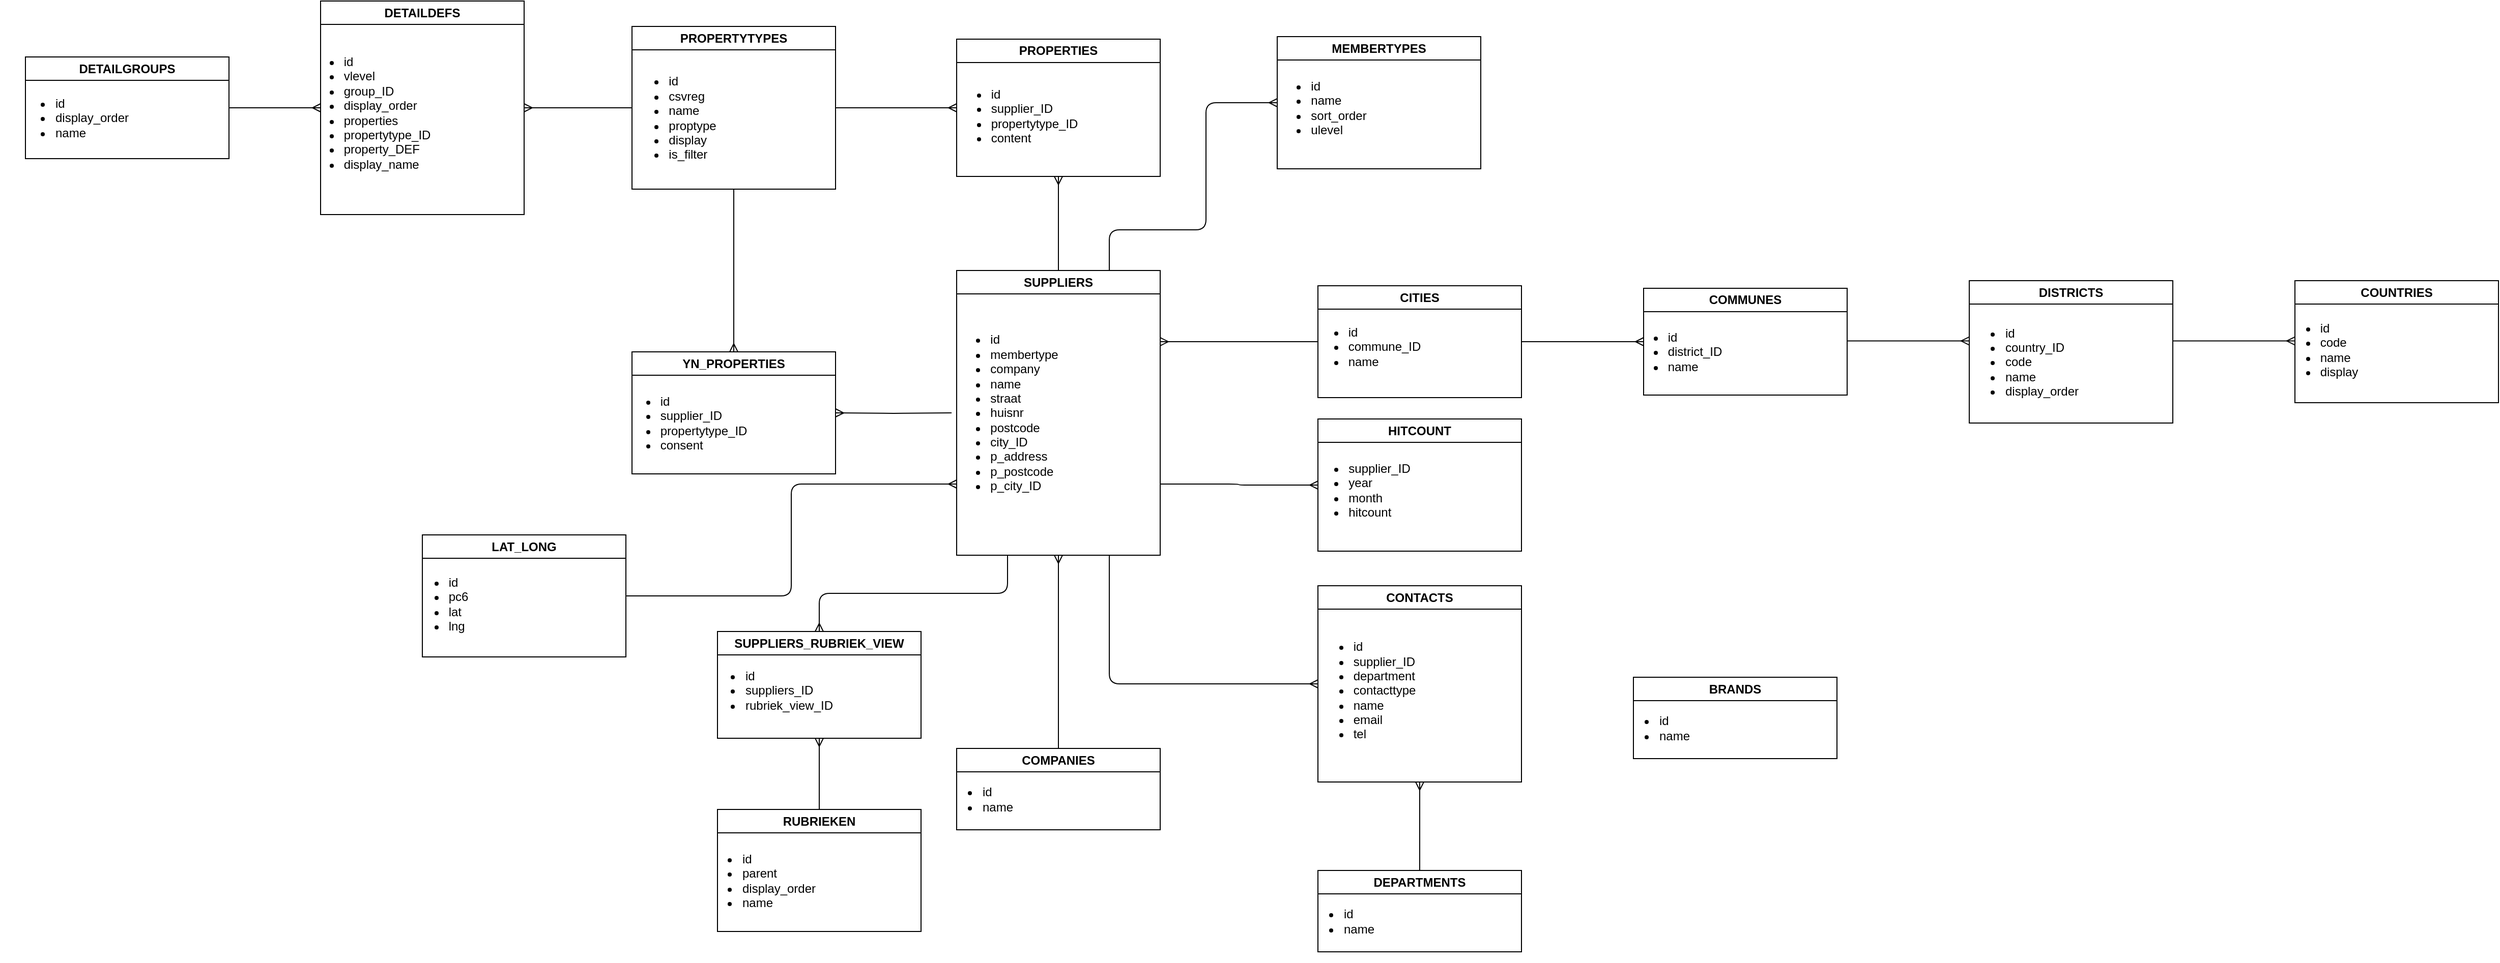 <mxfile>
    <diagram id="Xyn-6cHYuOeSknm_-rp8" name="Page-1">
        <mxGraphModel dx="2222" dy="3326" grid="1" gridSize="10" guides="1" tooltips="1" connect="1" arrows="1" fold="1" page="1" pageScale="1" pageWidth="850" pageHeight="1100" math="0" shadow="0">
            <root>
                <mxCell id="0"/>
                <mxCell id="1" parent="0"/>
                <mxCell id="55" value="DETAILGROUPS" style="swimlane;whiteSpace=wrap;html=1;" parent="1" vertex="1">
                    <mxGeometry x="-590" y="-2010" width="200" height="100" as="geometry"/>
                </mxCell>
                <mxCell id="93" value="&lt;ul&gt;&lt;li style=&quot;text-align: left;&quot;&gt;id&lt;/li&gt;&lt;li style=&quot;text-align: left;&quot;&gt;display_order&lt;/li&gt;&lt;li style=&quot;text-align: left;&quot;&gt;name&lt;/li&gt;&lt;/ul&gt;&lt;div style=&quot;width: 12px; z-index: 1; touch-action: none; top: 69px; left: 212px; bottom: 37px;&quot; class=&quot;geHsplit&quot;&gt;&lt;/div&gt;" style="text;html=1;align=center;verticalAlign=middle;resizable=0;points=[];autosize=1;strokeColor=none;fillColor=none;" parent="55" vertex="1">
                    <mxGeometry x="-25" y="10" width="140" height="100" as="geometry"/>
                </mxCell>
                <mxCell id="58" value="COMPANIES" style="swimlane;whiteSpace=wrap;html=1;" parent="1" vertex="1">
                    <mxGeometry x="325" y="-1330" width="200" height="80" as="geometry"/>
                </mxCell>
                <mxCell id="95" value="&lt;ul&gt;&lt;li style=&quot;text-align: left;&quot;&gt;id&lt;/li&gt;&lt;li style=&quot;text-align: left;&quot;&gt;name&lt;/li&gt;&lt;/ul&gt;&lt;div style=&quot;width: 12px; z-index: 1; touch-action: none; top: 69px; left: 212px; bottom: 37px;&quot; class=&quot;geHsplit&quot;&gt;&lt;/div&gt;" style="text;html=1;align=center;verticalAlign=middle;resizable=0;points=[];autosize=1;strokeColor=none;fillColor=none;" parent="58" vertex="1">
                    <mxGeometry x="-25" y="10" width="90" height="80" as="geometry"/>
                </mxCell>
                <mxCell id="59" value="DETAILDEFS" style="swimlane;whiteSpace=wrap;html=1;startSize=23;" parent="1" vertex="1">
                    <mxGeometry x="-300" y="-2065" width="200" height="210" as="geometry"/>
                </mxCell>
                <mxCell id="83" value="&lt;ul&gt;&lt;li style=&quot;text-align: left;&quot;&gt;id&lt;/li&gt;&lt;li style=&quot;text-align: left;&quot;&gt;vlevel&lt;/li&gt;&lt;li style=&quot;text-align: left;&quot;&gt;group_ID&lt;/li&gt;&lt;li style=&quot;text-align: left;&quot;&gt;display_order&lt;/li&gt;&lt;li style=&quot;text-align: left;&quot;&gt;properties&lt;/li&gt;&lt;li style=&quot;text-align: left;&quot;&gt;propertytype_ID&lt;/li&gt;&lt;li style=&quot;text-align: left;&quot;&gt;property_DEF&lt;/li&gt;&lt;li style=&quot;text-align: left;&quot;&gt;display_name&lt;/li&gt;&lt;/ul&gt;&lt;div style=&quot;width: 12px; z-index: 1; touch-action: none; top: 69px; left: 212px; bottom: 37px;&quot; class=&quot;geHsplit&quot;&gt;&lt;/div&gt;" style="text;html=1;align=center;verticalAlign=middle;resizable=0;points=[];autosize=1;strokeColor=none;fillColor=none;" parent="59" vertex="1">
                    <mxGeometry x="-30" y="10" width="150" height="200" as="geometry"/>
                </mxCell>
                <mxCell id="60" value="SUPPLIERS_RUBRIEK_VIEW" style="swimlane;whiteSpace=wrap;html=1;" parent="1" vertex="1">
                    <mxGeometry x="90" y="-1445" width="200" height="105" as="geometry"/>
                </mxCell>
                <mxCell id="94" value="&lt;ul&gt;&lt;li style=&quot;text-align: left;&quot;&gt;id&lt;/li&gt;&lt;li style=&quot;text-align: left;&quot;&gt;suppliers_ID&lt;/li&gt;&lt;li style=&quot;text-align: left;&quot;&gt;rubriek_view_ID&lt;/li&gt;&lt;/ul&gt;&lt;div style=&quot;width: 12px; z-index: 1; touch-action: none; top: 69px; left: 212px; bottom: 37px;&quot; class=&quot;geHsplit&quot;&gt;&lt;/div&gt;" style="text;html=1;align=center;verticalAlign=middle;resizable=0;points=[];autosize=1;strokeColor=none;fillColor=none;" parent="60" vertex="1">
                    <mxGeometry x="-25" y="8" width="150" height="100" as="geometry"/>
                </mxCell>
                <mxCell id="61" value="DISTRICTS" style="swimlane;whiteSpace=wrap;html=1;" parent="1" vertex="1">
                    <mxGeometry x="1320" y="-1790" width="200" height="140" as="geometry"/>
                </mxCell>
                <mxCell id="96" value="&lt;ul&gt;&lt;li style=&quot;text-align: left;&quot;&gt;id&lt;/li&gt;&lt;li style=&quot;text-align: left;&quot;&gt;country_ID&lt;/li&gt;&lt;li style=&quot;text-align: left;&quot;&gt;code&lt;/li&gt;&lt;li style=&quot;text-align: left;&quot;&gt;name&lt;/li&gt;&lt;li style=&quot;text-align: left;&quot;&gt;display_order&lt;/li&gt;&lt;/ul&gt;&lt;div style=&quot;width: 12px; z-index: 1; touch-action: none; top: 69px; left: 212px; bottom: 37px;&quot; class=&quot;geHsplit&quot;&gt;&lt;/div&gt;" style="text;html=1;align=center;verticalAlign=middle;resizable=0;points=[];autosize=1;strokeColor=none;fillColor=none;" parent="61" vertex="1">
                    <mxGeometry x="-19" y="10" width="140" height="140" as="geometry"/>
                </mxCell>
                <mxCell id="62" value="CITIES" style="swimlane;whiteSpace=wrap;html=1;" parent="1" vertex="1">
                    <mxGeometry x="680" y="-1785" width="200" height="110" as="geometry"/>
                </mxCell>
                <mxCell id="78" value="&lt;ul&gt;&lt;li style=&quot;text-align: left;&quot;&gt;id&lt;/li&gt;&lt;li style=&quot;text-align: left;&quot;&gt;commune_ID&lt;/li&gt;&lt;li style=&quot;text-align: left;&quot;&gt;name&lt;/li&gt;&lt;/ul&gt;&lt;div style=&quot;width: 12px; z-index: 1; touch-action: none; top: 69px; left: 212px; bottom: 37px;&quot; class=&quot;geHsplit&quot;&gt;&lt;/div&gt;" style="text;html=1;align=center;verticalAlign=middle;resizable=0;points=[];autosize=1;strokeColor=none;fillColor=none;" parent="62" vertex="1">
                    <mxGeometry x="-20" y="10" width="130" height="100" as="geometry"/>
                </mxCell>
                <mxCell id="63" value="RUBRIEKEN" style="swimlane;whiteSpace=wrap;html=1;" parent="1" vertex="1">
                    <mxGeometry x="90" y="-1270" width="200" height="120" as="geometry"/>
                </mxCell>
                <mxCell id="87" value="&lt;ul&gt;&lt;li style=&quot;text-align: left;&quot;&gt;id&lt;/li&gt;&lt;li style=&quot;text-align: left;&quot;&gt;parent&lt;/li&gt;&lt;li style=&quot;text-align: left;&quot;&gt;display_order&lt;/li&gt;&lt;li style=&quot;text-align: left;&quot;&gt;name&lt;/li&gt;&lt;/ul&gt;&lt;div style=&quot;width: 12px; z-index: 1; touch-action: none; top: 69px; left: 212px; bottom: 37px;&quot; class=&quot;geHsplit&quot;&gt;&lt;/div&gt;" style="text;html=1;align=center;verticalAlign=middle;resizable=0;points=[];autosize=1;strokeColor=none;fillColor=none;" parent="63" vertex="1">
                    <mxGeometry x="-30" y="10" width="140" height="120" as="geometry"/>
                </mxCell>
                <mxCell id="64" value="BRANDS" style="swimlane;whiteSpace=wrap;html=1;" parent="1" vertex="1">
                    <mxGeometry x="990" y="-1400" width="200" height="80" as="geometry"/>
                </mxCell>
                <mxCell id="89" value="&lt;ul&gt;&lt;li style=&quot;text-align: left;&quot;&gt;id&lt;/li&gt;&lt;li style=&quot;text-align: left;&quot;&gt;name&lt;/li&gt;&lt;/ul&gt;&lt;div style=&quot;width: 12px; z-index: 1; touch-action: none; top: 69px; left: 212px; bottom: 37px;&quot; class=&quot;geHsplit&quot;&gt;&lt;/div&gt;" style="text;html=1;align=center;verticalAlign=middle;resizable=0;points=[];autosize=1;strokeColor=none;fillColor=none;" parent="64" vertex="1">
                    <mxGeometry x="-25" y="10" width="90" height="80" as="geometry"/>
                </mxCell>
                <mxCell id="65" value="MEMBERTYPES" style="swimlane;whiteSpace=wrap;html=1;" parent="1" vertex="1">
                    <mxGeometry x="640" y="-2030" width="200" height="130" as="geometry"/>
                </mxCell>
                <mxCell id="92" value="&lt;ul&gt;&lt;li style=&quot;text-align: left;&quot;&gt;id&lt;/li&gt;&lt;li style=&quot;text-align: left;&quot;&gt;name&lt;/li&gt;&lt;li style=&quot;text-align: left;&quot;&gt;sort_order&lt;/li&gt;&lt;li style=&quot;text-align: left;&quot;&gt;ulevel&lt;/li&gt;&lt;/ul&gt;&lt;div style=&quot;width: 12px; z-index: 1; touch-action: none; top: 69px; left: 212px; bottom: 37px;&quot; class=&quot;geHsplit&quot;&gt;&lt;/div&gt;" style="text;html=1;align=center;verticalAlign=middle;resizable=0;points=[];autosize=1;strokeColor=none;fillColor=none;" parent="65" vertex="1">
                    <mxGeometry x="-20" y="10" width="120" height="120" as="geometry"/>
                </mxCell>
                <mxCell id="66" value="COMMUNES" style="swimlane;whiteSpace=wrap;html=1;startSize=23;" parent="1" vertex="1">
                    <mxGeometry x="1000" y="-1782.5" width="200" height="105" as="geometry"/>
                </mxCell>
                <mxCell id="85" value="&lt;ul&gt;&lt;li style=&quot;text-align: left;&quot;&gt;id&lt;/li&gt;&lt;li style=&quot;text-align: left;&quot;&gt;district_ID&lt;/li&gt;&lt;li style=&quot;text-align: left;&quot;&gt;name&lt;/li&gt;&lt;/ul&gt;&lt;div style=&quot;width: 12px; z-index: 1; touch-action: none; top: 69px; left: 212px; bottom: 37px;&quot; class=&quot;geHsplit&quot;&gt;&lt;/div&gt;" style="text;html=1;align=center;verticalAlign=middle;resizable=0;points=[];autosize=1;strokeColor=none;fillColor=none;" parent="66" vertex="1">
                    <mxGeometry x="-30" y="12.5" width="120" height="100" as="geometry"/>
                </mxCell>
                <mxCell id="67" value="LAT_LONG" style="swimlane;whiteSpace=wrap;html=1;" parent="1" vertex="1">
                    <mxGeometry x="-200" y="-1540" width="200" height="120" as="geometry"/>
                </mxCell>
                <mxCell id="88" value="&lt;ul&gt;&lt;li style=&quot;text-align: left;&quot;&gt;id&lt;/li&gt;&lt;li style=&quot;text-align: left;&quot;&gt;pc6&lt;/li&gt;&lt;li style=&quot;text-align: left;&quot;&gt;lat&lt;/li&gt;&lt;li style=&quot;text-align: left;&quot;&gt;lng&lt;/li&gt;&lt;/ul&gt;&lt;div style=&quot;width: 12px; z-index: 1; touch-action: none; top: 69px; left: 212px; bottom: 37px;&quot; class=&quot;geHsplit&quot;&gt;&lt;/div&gt;" style="text;html=1;align=center;verticalAlign=middle;resizable=0;points=[];autosize=1;strokeColor=none;fillColor=none;" parent="67" vertex="1">
                    <mxGeometry x="-25" y="8" width="80" height="120" as="geometry"/>
                </mxCell>
                <mxCell id="68" value="CONTACTS" style="swimlane;whiteSpace=wrap;html=1;" parent="1" vertex="1">
                    <mxGeometry x="680" y="-1490" width="200" height="193" as="geometry"/>
                </mxCell>
                <mxCell id="86" value="&lt;ul&gt;&lt;li style=&quot;text-align: left;&quot;&gt;id&lt;/li&gt;&lt;li style=&quot;text-align: left;&quot;&gt;supplier_ID&lt;/li&gt;&lt;li style=&quot;text-align: left;&quot;&gt;department&lt;/li&gt;&lt;li style=&quot;text-align: left;&quot;&gt;contacttype&lt;/li&gt;&lt;li style=&quot;text-align: left;&quot;&gt;name&lt;/li&gt;&lt;li style=&quot;text-align: left;&quot;&gt;email&lt;/li&gt;&lt;li style=&quot;text-align: left;&quot;&gt;tel&lt;/li&gt;&lt;/ul&gt;&lt;div style=&quot;width: 12px; z-index: 1; touch-action: none; top: 69px; left: 212px; bottom: 37px;&quot; class=&quot;geHsplit&quot;&gt;&lt;/div&gt;" style="text;html=1;align=center;verticalAlign=middle;resizable=0;points=[];autosize=1;strokeColor=none;fillColor=none;" parent="68" vertex="1">
                    <mxGeometry x="-15" y="13" width="120" height="180" as="geometry"/>
                </mxCell>
                <mxCell id="69" value="SUPPLIERS" style="swimlane;whiteSpace=wrap;html=1;" parent="1" vertex="1">
                    <mxGeometry x="325" y="-1800" width="200" height="280" as="geometry"/>
                </mxCell>
                <mxCell id="90" value="&lt;ul&gt;&lt;li style=&quot;text-align: left;&quot;&gt;id&lt;/li&gt;&lt;li style=&quot;text-align: left;&quot;&gt;membertype&lt;/li&gt;&lt;li style=&quot;text-align: left;&quot;&gt;company&lt;/li&gt;&lt;li style=&quot;text-align: left;&quot;&gt;name&lt;/li&gt;&lt;li style=&quot;text-align: left;&quot;&gt;straat&lt;/li&gt;&lt;li style=&quot;text-align: left;&quot;&gt;huisnr&lt;/li&gt;&lt;li style=&quot;text-align: left;&quot;&gt;postcode&lt;/li&gt;&lt;li style=&quot;text-align: left;&quot;&gt;city_ID&lt;/li&gt;&lt;li style=&quot;text-align: left;&quot;&gt;p_address&lt;/li&gt;&lt;li style=&quot;text-align: left;&quot;&gt;p_postcode&lt;/li&gt;&lt;li style=&quot;text-align: left;&quot;&gt;p_city_ID&lt;/li&gt;&lt;/ul&gt;&lt;div style=&quot;width: 12px; z-index: 1; touch-action: none; top: 69px; left: 212px; bottom: 37px;&quot; class=&quot;geHsplit&quot;&gt;&lt;/div&gt;" style="text;html=1;align=center;verticalAlign=middle;resizable=0;points=[];autosize=1;strokeColor=none;fillColor=none;" parent="69" vertex="1">
                    <mxGeometry x="-19" y="10" width="130" height="260" as="geometry"/>
                </mxCell>
                <mxCell id="70" value="COUNTRIES" style="swimlane;whiteSpace=wrap;html=1;" parent="1" vertex="1">
                    <mxGeometry x="1640" y="-1790" width="200" height="120" as="geometry"/>
                </mxCell>
                <mxCell id="91" value="&lt;ul&gt;&lt;li style=&quot;text-align: left;&quot;&gt;id&lt;/li&gt;&lt;li style=&quot;text-align: left;&quot;&gt;code&lt;/li&gt;&lt;li style=&quot;text-align: left;&quot;&gt;name&lt;/li&gt;&lt;li style=&quot;text-align: left;&quot;&gt;display&lt;/li&gt;&lt;/ul&gt;&lt;div style=&quot;width: 12px; z-index: 1; touch-action: none; top: 69px; left: 212px; bottom: 37px;&quot; class=&quot;geHsplit&quot;&gt;&lt;/div&gt;" style="text;html=1;align=center;verticalAlign=middle;resizable=0;points=[];autosize=1;strokeColor=none;fillColor=none;" parent="70" vertex="1">
                    <mxGeometry x="-27" y="8" width="100" height="120" as="geometry"/>
                </mxCell>
                <mxCell id="71" value="PROPERTYTYPES" style="swimlane;whiteSpace=wrap;html=1;" parent="1" vertex="1">
                    <mxGeometry x="6" y="-2040" width="200" height="160" as="geometry"/>
                </mxCell>
                <mxCell id="84" value="&lt;ul&gt;&lt;li style=&quot;text-align: left;&quot;&gt;id&lt;/li&gt;&lt;li style=&quot;text-align: left;&quot;&gt;csvreg&lt;/li&gt;&lt;li style=&quot;text-align: left;&quot;&gt;name&lt;/li&gt;&lt;li style=&quot;text-align: left;&quot;&gt;proptype&lt;/li&gt;&lt;li style=&quot;text-align: left;&quot;&gt;display&lt;/li&gt;&lt;li style=&quot;text-align: left;&quot;&gt;is_filter&lt;/li&gt;&lt;/ul&gt;&lt;div style=&quot;width: 12px; z-index: 1; touch-action: none; top: 69px; left: 212px; bottom: 37px;&quot; class=&quot;geHsplit&quot;&gt;&lt;/div&gt;" style="text;html=1;align=center;verticalAlign=middle;resizable=0;points=[];autosize=1;strokeColor=none;fillColor=none;" parent="71" vertex="1">
                    <mxGeometry x="-16" y="10" width="110" height="160" as="geometry"/>
                </mxCell>
                <mxCell id="72" value="PROPERTIES" style="swimlane;whiteSpace=wrap;html=1;" parent="1" vertex="1">
                    <mxGeometry x="325" y="-2027.5" width="200" height="135" as="geometry"/>
                </mxCell>
                <mxCell id="79" value="&lt;ul&gt;&lt;li style=&quot;text-align: left;&quot;&gt;id&lt;/li&gt;&lt;li style=&quot;text-align: left;&quot;&gt;supplier_ID&lt;/li&gt;&lt;li style=&quot;text-align: left;&quot;&gt;propertytype_ID&lt;/li&gt;&lt;li style=&quot;text-align: left;&quot;&gt;content&lt;/li&gt;&lt;/ul&gt;&lt;div style=&quot;width: 12px; z-index: 1; touch-action: none; top: 69px; left: 212px; bottom: 37px;&quot; class=&quot;geHsplit&quot;&gt;&lt;/div&gt;" style="text;html=1;align=center;verticalAlign=middle;resizable=0;points=[];autosize=1;strokeColor=none;fillColor=none;" parent="72" vertex="1">
                    <mxGeometry x="-19" y="15" width="150" height="120" as="geometry"/>
                </mxCell>
                <mxCell id="73" value="DEPARTMENTS" style="swimlane;whiteSpace=wrap;html=1;startSize=23;" parent="1" vertex="1">
                    <mxGeometry x="680" y="-1210" width="200" height="80" as="geometry"/>
                </mxCell>
                <mxCell id="80" value="&lt;ul&gt;&lt;li style=&quot;text-align: left;&quot;&gt;id&lt;/li&gt;&lt;li style=&quot;text-align: left;&quot;&gt;name&lt;/li&gt;&lt;/ul&gt;&lt;div style=&quot;width: 12px; z-index: 1; touch-action: none; top: 69px; left: 212px; bottom: 37px;&quot; class=&quot;geHsplit&quot;&gt;&lt;/div&gt;" style="text;html=1;align=center;verticalAlign=middle;resizable=0;points=[];autosize=1;strokeColor=none;fillColor=none;" parent="73" vertex="1">
                    <mxGeometry x="-25" y="10" width="90" height="80" as="geometry"/>
                </mxCell>
                <mxCell id="74" value="YN_PROPERTIES" style="swimlane;whiteSpace=wrap;html=1;" parent="1" vertex="1">
                    <mxGeometry x="6" y="-1720" width="200" height="120" as="geometry"/>
                </mxCell>
                <mxCell id="81" value="&lt;ul&gt;&lt;li style=&quot;text-align: left;&quot;&gt;id&lt;/li&gt;&lt;li style=&quot;text-align: left;&quot;&gt;supplier_ID&lt;/li&gt;&lt;li style=&quot;text-align: left;&quot;&gt;propertytype_ID&lt;/li&gt;&lt;li style=&quot;text-align: left;&quot;&gt;consent&lt;/li&gt;&lt;/ul&gt;&lt;div style=&quot;width: 12px; z-index: 1; touch-action: none; top: 69px; left: 212px; bottom: 37px;&quot; class=&quot;geHsplit&quot;&gt;&lt;/div&gt;" style="text;html=1;align=center;verticalAlign=middle;resizable=0;points=[];autosize=1;strokeColor=none;fillColor=none;" parent="74" vertex="1">
                    <mxGeometry x="-25" y="10" width="150" height="120" as="geometry"/>
                </mxCell>
                <mxCell id="75" value="HITCOUNT" style="swimlane;whiteSpace=wrap;html=1;" parent="1" vertex="1">
                    <mxGeometry x="680" y="-1654" width="200" height="130" as="geometry"/>
                </mxCell>
                <mxCell id="82" value="&lt;ul&gt;&lt;li style=&quot;text-align: left;&quot;&gt;supplier_ID&lt;/li&gt;&lt;li style=&quot;text-align: left;&quot;&gt;year&lt;/li&gt;&lt;li style=&quot;text-align: left;&quot;&gt;month&lt;/li&gt;&lt;li style=&quot;text-align: left;&quot;&gt;hitcount&lt;/li&gt;&lt;/ul&gt;&lt;div style=&quot;width: 12px; z-index: 1; touch-action: none; top: 69px; left: 212px; bottom: 37px;&quot; class=&quot;geHsplit&quot;&gt;&lt;/div&gt;" style="text;html=1;align=center;verticalAlign=middle;resizable=0;points=[];autosize=1;strokeColor=none;fillColor=none;" parent="75" vertex="1">
                    <mxGeometry x="-20" y="10" width="120" height="120" as="geometry"/>
                </mxCell>
                <mxCell id="98" value="" style="edgeStyle=orthogonalEdgeStyle;fontSize=12;html=1;endArrow=ERmany;entryX=1;entryY=0.25;entryDx=0;entryDy=0;exitX=0;exitY=0.5;exitDx=0;exitDy=0;" edge="1" parent="1" source="62" target="69">
                    <mxGeometry width="100" height="100" relative="1" as="geometry">
                        <mxPoint x="640" y="-1780" as="sourcePoint"/>
                        <mxPoint x="660" y="-1830" as="targetPoint"/>
                    </mxGeometry>
                </mxCell>
                <mxCell id="99" value="" style="edgeStyle=orthogonalEdgeStyle;fontSize=12;html=1;endArrow=ERmany;entryX=1;entryY=0.5;entryDx=0;entryDy=0;" edge="1" parent="1" target="74">
                    <mxGeometry width="100" height="100" relative="1" as="geometry">
                        <mxPoint x="320" y="-1660" as="sourcePoint"/>
                        <mxPoint x="756" y="-1600" as="targetPoint"/>
                    </mxGeometry>
                </mxCell>
                <mxCell id="100" value="" style="edgeStyle=orthogonalEdgeStyle;fontSize=12;html=1;endArrow=ERmany;exitX=0.5;exitY=1;exitDx=0;exitDy=0;entryX=0.5;entryY=0;entryDx=0;entryDy=0;" edge="1" parent="1" source="71" target="74">
                    <mxGeometry width="100" height="100" relative="1" as="geometry">
                        <mxPoint x="656" y="-1500" as="sourcePoint"/>
                        <mxPoint x="-10" y="-1810" as="targetPoint"/>
                    </mxGeometry>
                </mxCell>
                <mxCell id="101" value="" style="edgeStyle=orthogonalEdgeStyle;fontSize=12;html=1;endArrow=ERmany;entryX=0;entryY=0.5;entryDx=0;entryDy=0;exitX=1;exitY=0.75;exitDx=0;exitDy=0;" edge="1" parent="1" source="69" target="75">
                    <mxGeometry width="100" height="100" relative="1" as="geometry">
                        <mxPoint x="400" y="-1340" as="sourcePoint"/>
                        <mxPoint x="500" y="-1440" as="targetPoint"/>
                    </mxGeometry>
                </mxCell>
                <mxCell id="102" value="" style="edgeStyle=orthogonalEdgeStyle;fontSize=12;html=1;endArrow=ERmany;entryX=0.5;entryY=1;entryDx=0;entryDy=0;exitX=0.5;exitY=0;exitDx=0;exitDy=0;" edge="1" parent="1" source="69" target="72">
                    <mxGeometry width="100" height="100" relative="1" as="geometry">
                        <mxPoint x="666" y="-1490" as="sourcePoint"/>
                        <mxPoint x="766" y="-1590" as="targetPoint"/>
                    </mxGeometry>
                </mxCell>
                <mxCell id="104" value="" style="edgeStyle=orthogonalEdgeStyle;fontSize=12;html=1;endArrow=ERmany;exitX=1;exitY=0.5;exitDx=0;exitDy=0;entryX=0;entryY=0.5;entryDx=0;entryDy=0;" edge="1" parent="1" source="71" target="72">
                    <mxGeometry width="100" height="100" relative="1" as="geometry">
                        <mxPoint x="666" y="-1490" as="sourcePoint"/>
                        <mxPoint x="310" y="-1960" as="targetPoint"/>
                    </mxGeometry>
                </mxCell>
                <mxCell id="105" value="" style="edgeStyle=orthogonalEdgeStyle;fontSize=12;html=1;endArrow=ERmany;entryX=0;entryY=0.5;entryDx=0;entryDy=0;exitX=0.75;exitY=1;exitDx=0;exitDy=0;" edge="1" parent="1" source="69" target="68">
                    <mxGeometry width="100" height="100" relative="1" as="geometry">
                        <mxPoint x="490" y="-1411" as="sourcePoint"/>
                        <mxPoint x="645" y="-1410" as="targetPoint"/>
                    </mxGeometry>
                </mxCell>
                <mxCell id="106" value="" style="edgeStyle=orthogonalEdgeStyle;fontSize=12;html=1;endArrow=ERmany;exitX=1;exitY=0.5;exitDx=0;exitDy=0;entryX=0;entryY=0.5;entryDx=0;entryDy=0;" edge="1" parent="1" source="62" target="66">
                    <mxGeometry width="100" height="100" relative="1" as="geometry">
                        <mxPoint x="535" y="-1580" as="sourcePoint"/>
                        <mxPoint x="970" y="-1610" as="targetPoint"/>
                    </mxGeometry>
                </mxCell>
                <mxCell id="107" value="" style="edgeStyle=orthogonalEdgeStyle;fontSize=12;html=1;endArrow=ERmany;exitX=1;exitY=0.5;exitDx=0;exitDy=0;entryX=0;entryY=0.5;entryDx=0;entryDy=0;" edge="1" parent="1">
                    <mxGeometry width="100" height="100" relative="1" as="geometry">
                        <mxPoint x="1200.0" y="-1730.71" as="sourcePoint"/>
                        <mxPoint x="1320" y="-1730.71" as="targetPoint"/>
                    </mxGeometry>
                </mxCell>
                <mxCell id="108" value="" style="edgeStyle=orthogonalEdgeStyle;fontSize=12;html=1;endArrow=ERmany;exitX=1;exitY=0.5;exitDx=0;exitDy=0;entryX=0;entryY=0.5;entryDx=0;entryDy=0;" edge="1" parent="1">
                    <mxGeometry width="100" height="100" relative="1" as="geometry">
                        <mxPoint x="1520.0" y="-1730.71" as="sourcePoint"/>
                        <mxPoint x="1640" y="-1730.71" as="targetPoint"/>
                    </mxGeometry>
                </mxCell>
                <mxCell id="112" value="" style="edgeStyle=orthogonalEdgeStyle;fontSize=12;html=1;endArrow=ERmany;entryX=1;entryY=0.5;entryDx=0;entryDy=0;exitX=0;exitY=0.5;exitDx=0;exitDy=0;" edge="1" parent="1" source="71" target="59">
                    <mxGeometry width="100" height="100" relative="1" as="geometry">
                        <mxPoint x="-50" y="-1930" as="sourcePoint"/>
                        <mxPoint y="-1760" as="targetPoint"/>
                    </mxGeometry>
                </mxCell>
                <mxCell id="113" value="" style="edgeStyle=orthogonalEdgeStyle;fontSize=12;html=1;endArrow=ERmany;entryX=0;entryY=0.5;entryDx=0;entryDy=0;exitX=1;exitY=0.5;exitDx=0;exitDy=0;" edge="1" parent="1" source="55" target="59">
                    <mxGeometry width="100" height="100" relative="1" as="geometry">
                        <mxPoint x="16" y="-1950" as="sourcePoint"/>
                        <mxPoint x="-90" y="-1950" as="targetPoint"/>
                    </mxGeometry>
                </mxCell>
                <mxCell id="114" value="" style="edgeStyle=orthogonalEdgeStyle;fontSize=12;html=1;endArrow=ERmany;exitX=0.25;exitY=1;exitDx=0;exitDy=0;entryX=0.5;entryY=0;entryDx=0;entryDy=0;" edge="1" parent="1" source="69" target="60">
                    <mxGeometry width="100" height="100" relative="1" as="geometry">
                        <mxPoint x="216" y="-1950" as="sourcePoint"/>
                        <mxPoint x="335" y="-1950" as="targetPoint"/>
                    </mxGeometry>
                </mxCell>
                <mxCell id="115" value="" style="edgeStyle=orthogonalEdgeStyle;fontSize=12;html=1;endArrow=ERmany;exitX=0.5;exitY=0;exitDx=0;exitDy=0;entryX=0.5;entryY=1;entryDx=0;entryDy=0;" edge="1" parent="1" source="63" target="60">
                    <mxGeometry width="100" height="100" relative="1" as="geometry">
                        <mxPoint x="385" y="-1510" as="sourcePoint"/>
                        <mxPoint x="200" y="-1435" as="targetPoint"/>
                    </mxGeometry>
                </mxCell>
                <mxCell id="121" value="" style="edgeStyle=orthogonalEdgeStyle;fontSize=12;html=1;endArrow=ERmany;entryX=0.5;entryY=1;entryDx=0;entryDy=0;" edge="1" parent="1" source="73" target="68">
                    <mxGeometry width="100" height="100" relative="1" as="geometry">
                        <mxPoint x="535" y="-1580" as="sourcePoint"/>
                        <mxPoint x="690" y="-1579" as="targetPoint"/>
                    </mxGeometry>
                </mxCell>
                <mxCell id="123" value="" style="edgeStyle=orthogonalEdgeStyle;fontSize=12;html=1;endArrow=ERmany;entryX=0.5;entryY=1;entryDx=0;entryDy=0;exitX=0.5;exitY=0;exitDx=0;exitDy=0;" edge="1" parent="1" source="58" target="69">
                    <mxGeometry width="100" height="100" relative="1" as="geometry">
                        <mxPoint x="535" y="-1580" as="sourcePoint"/>
                        <mxPoint x="690" y="-1579" as="targetPoint"/>
                    </mxGeometry>
                </mxCell>
                <mxCell id="124" value="" style="edgeStyle=orthogonalEdgeStyle;fontSize=12;html=1;endArrow=ERmany;entryX=0;entryY=0.5;entryDx=0;entryDy=0;exitX=0.75;exitY=0;exitDx=0;exitDy=0;" edge="1" parent="1" source="69" target="65">
                    <mxGeometry width="100" height="100" relative="1" as="geometry">
                        <mxPoint x="690" y="-1720" as="sourcePoint"/>
                        <mxPoint x="535" y="-1720" as="targetPoint"/>
                        <Array as="points">
                            <mxPoint x="475" y="-1840"/>
                            <mxPoint x="570" y="-1840"/>
                            <mxPoint x="570" y="-1965"/>
                        </Array>
                    </mxGeometry>
                </mxCell>
                <mxCell id="127" value="" style="edgeStyle=orthogonalEdgeStyle;fontSize=12;html=1;endArrow=ERmany;exitX=1;exitY=0.5;exitDx=0;exitDy=0;entryX=0;entryY=0.75;entryDx=0;entryDy=0;" edge="1" parent="1" source="67" target="69">
                    <mxGeometry width="100" height="100" relative="1" as="geometry">
                        <mxPoint x="385" y="-1510" as="sourcePoint"/>
                        <mxPoint x="200" y="-1435" as="targetPoint"/>
                    </mxGeometry>
                </mxCell>
            </root>
        </mxGraphModel>
    </diagram>
</mxfile>
